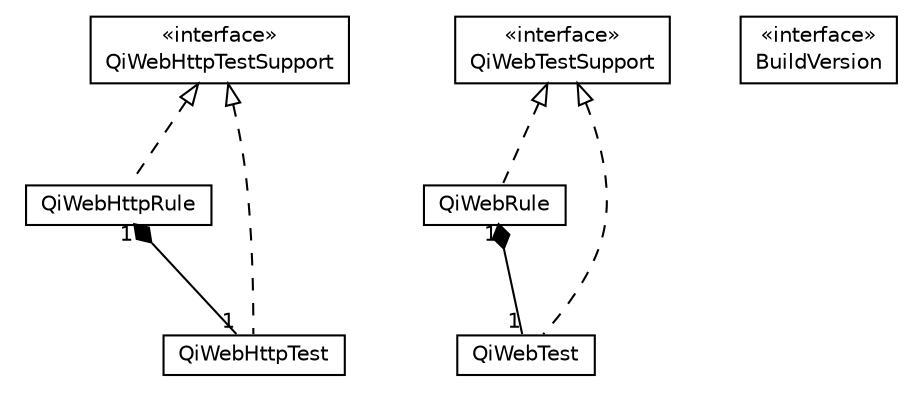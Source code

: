 #!/usr/local/bin/dot
#
# Class diagram 
# Generated by UMLGraph version R5_6-24-gf6e263 (http://www.umlgraph.org/)
#

digraph G {
	edge [fontname="Helvetica",fontsize=10,labelfontname="Helvetica",labelfontsize=10];
	node [fontname="Helvetica",fontsize=10,shape=plaintext];
	nodesep=0.25;
	ranksep=0.5;
	// org.qiweb.test.QiWebHttpRule
	c4122 [label=<<table title="org.qiweb.test.QiWebHttpRule" border="0" cellborder="1" cellspacing="0" cellpadding="2" port="p" href="./QiWebHttpRule.html">
		<tr><td><table border="0" cellspacing="0" cellpadding="1">
<tr><td align="center" balign="center"> QiWebHttpRule </td></tr>
		</table></td></tr>
		</table>>, URL="./QiWebHttpRule.html", fontname="Helvetica", fontcolor="black", fontsize=10.0];
	// org.qiweb.test.QiWebHttpTest
	c4123 [label=<<table title="org.qiweb.test.QiWebHttpTest" border="0" cellborder="1" cellspacing="0" cellpadding="2" port="p" href="./QiWebHttpTest.html">
		<tr><td><table border="0" cellspacing="0" cellpadding="1">
<tr><td align="center" balign="center"> QiWebHttpTest </td></tr>
		</table></td></tr>
		</table>>, URL="./QiWebHttpTest.html", fontname="Helvetica", fontcolor="black", fontsize=10.0];
	// org.qiweb.test.QiWebHttpTestSupport
	c4124 [label=<<table title="org.qiweb.test.QiWebHttpTestSupport" border="0" cellborder="1" cellspacing="0" cellpadding="2" port="p" href="./QiWebHttpTestSupport.html">
		<tr><td><table border="0" cellspacing="0" cellpadding="1">
<tr><td align="center" balign="center"> &#171;interface&#187; </td></tr>
<tr><td align="center" balign="center"> QiWebHttpTestSupport </td></tr>
		</table></td></tr>
		</table>>, URL="./QiWebHttpTestSupport.html", fontname="Helvetica", fontcolor="black", fontsize=10.0];
	// org.qiweb.test.QiWebRule
	c4125 [label=<<table title="org.qiweb.test.QiWebRule" border="0" cellborder="1" cellspacing="0" cellpadding="2" port="p" href="./QiWebRule.html">
		<tr><td><table border="0" cellspacing="0" cellpadding="1">
<tr><td align="center" balign="center"> QiWebRule </td></tr>
		</table></td></tr>
		</table>>, URL="./QiWebRule.html", fontname="Helvetica", fontcolor="black", fontsize=10.0];
	// org.qiweb.test.QiWebTest
	c4126 [label=<<table title="org.qiweb.test.QiWebTest" border="0" cellborder="1" cellspacing="0" cellpadding="2" port="p" href="./QiWebTest.html">
		<tr><td><table border="0" cellspacing="0" cellpadding="1">
<tr><td align="center" balign="center"> QiWebTest </td></tr>
		</table></td></tr>
		</table>>, URL="./QiWebTest.html", fontname="Helvetica", fontcolor="black", fontsize=10.0];
	// org.qiweb.test.QiWebTestSupport
	c4127 [label=<<table title="org.qiweb.test.QiWebTestSupport" border="0" cellborder="1" cellspacing="0" cellpadding="2" port="p" href="./QiWebTestSupport.html">
		<tr><td><table border="0" cellspacing="0" cellpadding="1">
<tr><td align="center" balign="center"> &#171;interface&#187; </td></tr>
<tr><td align="center" balign="center"> QiWebTestSupport </td></tr>
		</table></td></tr>
		</table>>, URL="./QiWebTestSupport.html", fontname="Helvetica", fontcolor="black", fontsize=10.0];
	// org.qiweb.test.BuildVersion
	c4135 [label=<<table title="org.qiweb.test.BuildVersion" border="0" cellborder="1" cellspacing="0" cellpadding="2" port="p" href="./BuildVersion.html">
		<tr><td><table border="0" cellspacing="0" cellpadding="1">
<tr><td align="center" balign="center"> &#171;interface&#187; </td></tr>
<tr><td align="center" balign="center"> BuildVersion </td></tr>
		</table></td></tr>
		</table>>, URL="./BuildVersion.html", fontname="Helvetica", fontcolor="black", fontsize=10.0];
	//org.qiweb.test.QiWebHttpRule implements org.qiweb.test.QiWebHttpTestSupport
	c4124:p -> c4122:p [dir=back,arrowtail=empty,style=dashed];
	// org.qiweb.test.QiWebHttpRule COMPOSED org.qiweb.test.QiWebHttpTest
	c4122:p -> c4123:p [taillabel="1", label="", headlabel="1", fontname="Helvetica", fontcolor="black", fontsize=10.0, color="black", arrowhead=none, arrowtail=diamond, dir=both];
	//org.qiweb.test.QiWebHttpTest implements org.qiweb.test.QiWebHttpTestSupport
	c4124:p -> c4123:p [dir=back,arrowtail=empty,style=dashed];
	//org.qiweb.test.QiWebRule implements org.qiweb.test.QiWebTestSupport
	c4127:p -> c4125:p [dir=back,arrowtail=empty,style=dashed];
	// org.qiweb.test.QiWebRule COMPOSED org.qiweb.test.QiWebTest
	c4125:p -> c4126:p [taillabel="1", label="", headlabel="1", fontname="Helvetica", fontcolor="black", fontsize=10.0, color="black", arrowhead=none, arrowtail=diamond, dir=both];
	//org.qiweb.test.QiWebTest implements org.qiweb.test.QiWebTestSupport
	c4127:p -> c4126:p [dir=back,arrowtail=empty,style=dashed];
}

